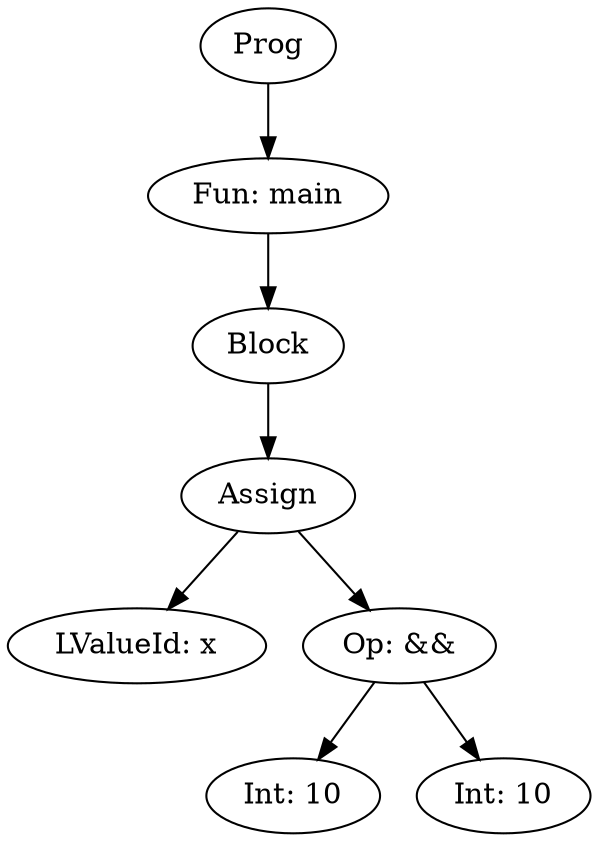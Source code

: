 digraph AST {
"Prog166239592" [label="Prog"];
"Fun248609774" [label="Fun: main"];
"Prog166239592" -> "Fun248609774";
"CmdBlock708049632" [label="Block"];
"Fun248609774" -> "CmdBlock708049632";
"CmdAssign1887400018" [label="Assign"];
"CmdBlock708049632" -> "CmdAssign1887400018";
"LValueId285377351" [label="LValueId: x"];
"CmdAssign1887400018" -> "LValueId285377351";
"ExpBinOp344560770" [label="Op: &&"];
"CmdAssign1887400018" -> "ExpBinOp344560770";
"ExpInt559450121" [label="Int: 10"];
"ExpBinOp344560770" -> "ExpInt559450121";
"ExpInt242481580" [label="Int: 10"];
"ExpBinOp344560770" -> "ExpInt242481580";
}
